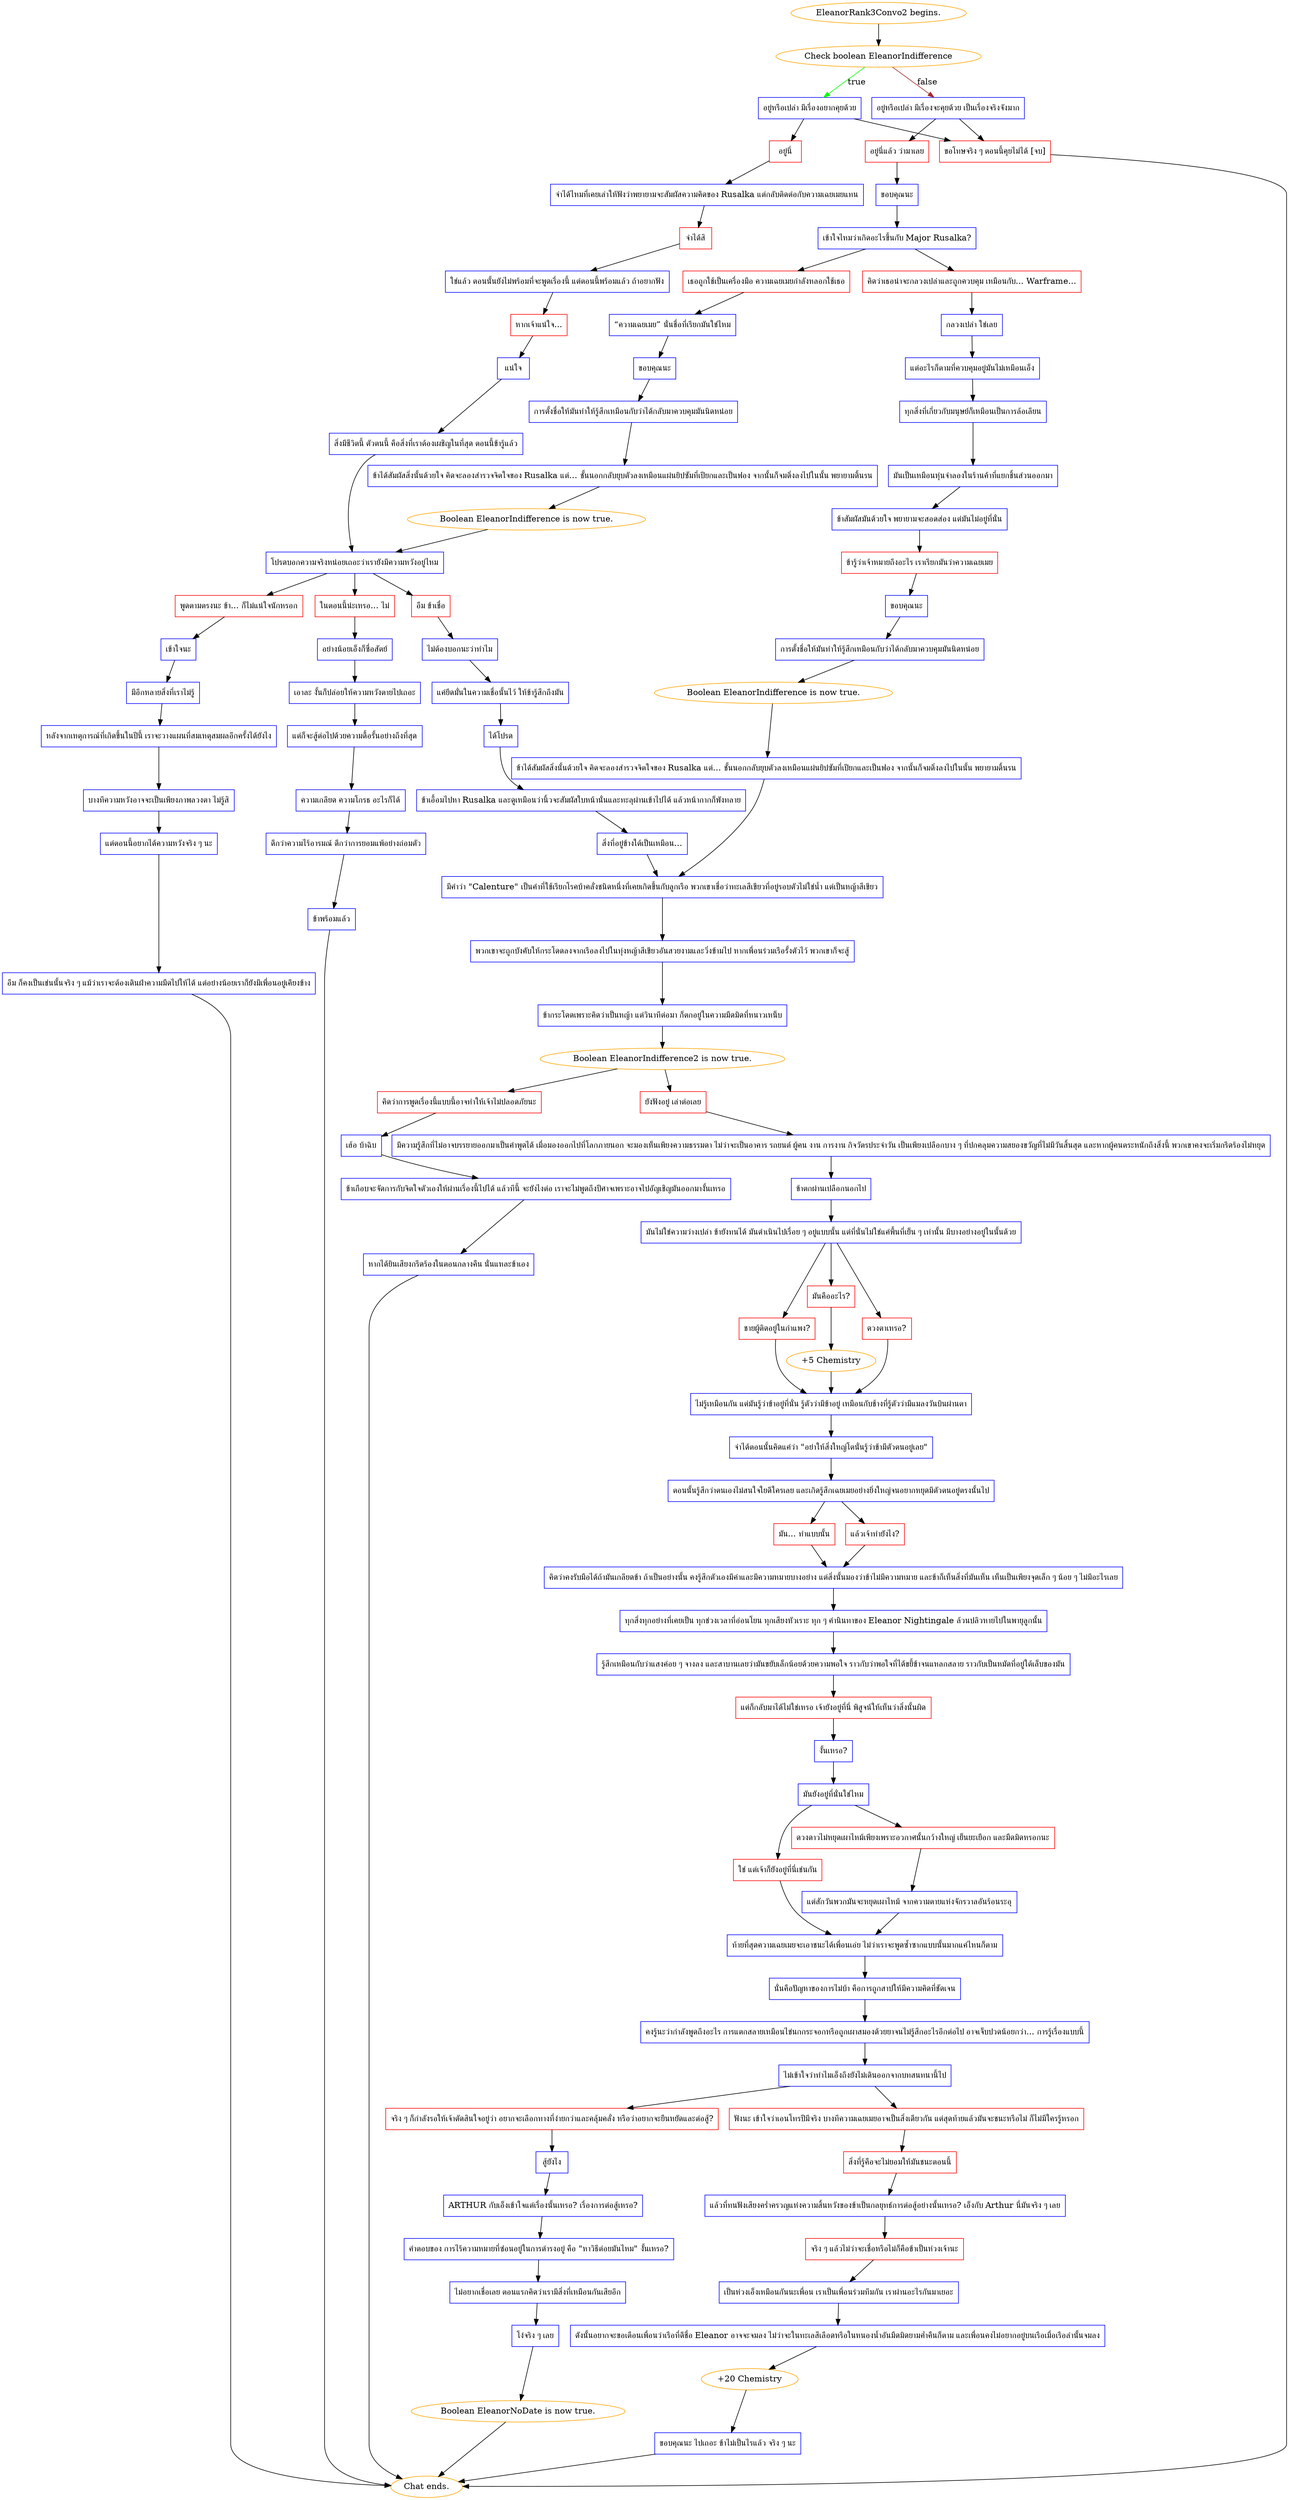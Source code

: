 digraph {
	"EleanorRank3Convo2 begins." [color=orange];
		"EleanorRank3Convo2 begins." -> j3516909029;
	j3516909029 [label="Check boolean EleanorIndifference",color=orange];
		j3516909029 -> j506497960 [label=true,color=green];
		j3516909029 -> j2927626728 [label=false,color=brown];
	j506497960 [label="อยู่หรือเปล่า มีเรื่องอยากคุยด้วย",shape=box,color=blue];
		j506497960 -> j3208244125;
		j506497960 -> j458062758;
	j2927626728 [label="อยู่หรือเปล่า มีเรื่องจะคุยด้วย เป็นเรื่องจริงจังมาก",shape=box,color=blue];
		j2927626728 -> j678325451;
		j2927626728 -> j458062758;
	j3208244125 [label="อยู่นี่",shape=box,color=red];
		j3208244125 -> j3989878370;
	j458062758 [label="ขอโทษจริง ๆ ตอนนี้คุยไม่ได้ [จบ]",shape=box,color=red];
		j458062758 -> "Chat ends.";
	j678325451 [label="อยู่นี่แล้ว ว่ามาเลย",shape=box,color=red];
		j678325451 -> j1654926733;
	j3989878370 [label="จำได้ไหมที่เคยเล่าให้ฟังว่าพยายามจะสัมผัสความคิดของ Rusalka แต่กลับติดต่อกับความเฉยเมยแทน",shape=box,color=blue];
		j3989878370 -> j2171508438;
	"Chat ends." [color=orange];
	j1654926733 [label="ขอบคุณนะ",shape=box,color=blue];
		j1654926733 -> j1838002085;
	j2171508438 [label="จำได้สิ",shape=box,color=red];
		j2171508438 -> j2070943135;
	j1838002085 [label="เข้าใจไหมว่าเกิดอะไรขึ้นกับ Major Rusalka?",shape=box,color=blue];
		j1838002085 -> j2149222404;
		j1838002085 -> j3276797108;
	j2070943135 [label="ใช่แล้ว ตอนนั้นยังไม่พร้อมที่จะพูดเรื่องนี้ แต่ตอนนี้พร้อมแล้ว ถ้าอยากฟัง",shape=box,color=blue];
		j2070943135 -> j662233671;
	j2149222404 [label="เธอถูกใช้เป็นเครื่องมือ ความเฉยเมยกำลังหลอกใช้เธอ",shape=box,color=red];
		j2149222404 -> j1132873956;
	j3276797108 [label="คิดว่าเธอน่าจะกลวงเปล่าและถูกควบคุม เหมือนกับ... Warframe...",shape=box,color=red];
		j3276797108 -> j966226251;
	j662233671 [label="หากเจ้าแน่ใจ...",shape=box,color=red];
		j662233671 -> j2672786826;
	j1132873956 [label="“ความเฉยเมย” นั่นชื่อที่เรียกมันใช่ไหม",shape=box,color=blue];
		j1132873956 -> j935118603;
	j966226251 [label="กลวงเปล่า ใช่เลย",shape=box,color=blue];
		j966226251 -> j695806460;
	j2672786826 [label="แน่ใจ",shape=box,color=blue];
		j2672786826 -> j2623057908;
	j935118603 [label="ขอบคุณนะ",shape=box,color=blue];
		j935118603 -> j2277331560;
	j695806460 [label="แต่อะไรก็ตามที่ควบคุมอยู่มันไม่เหมือนเอ็ง",shape=box,color=blue];
		j695806460 -> j4155730589;
	j2623057908 [label="สิ่งมีชีวิตนี้ ตัวตนนี้ คือสิ่งที่เราต้องเผชิญในที่สุด ตอนนี้ข้ารู้แล้ว",shape=box,color=blue];
		j2623057908 -> j189598925;
	j2277331560 [label="การตั้งชื่อให้มันทำให้รู้สึกเหมือนกับว่าได้กลับมาควบคุมมันนิดหน่อย",shape=box,color=blue];
		j2277331560 -> j308987727;
	j4155730589 [label="ทุกสิ่งที่เกี่ยวกับมนุษย์ก็เหมือนเป็นการล้อเลียน",shape=box,color=blue];
		j4155730589 -> j732026748;
	j189598925 [label="โปรดบอกความจริงหน่อยเถอะว่าเรายังมีความหวังอยู่ไหม",shape=box,color=blue];
		j189598925 -> j2419165891;
		j189598925 -> j1401093979;
		j189598925 -> j882645300;
	j308987727 [label="ข้าได้สัมผัสสิ่งนั้นด้วยใจ คิดจะลองสำรวจจิตใจของ Rusalka แต่… ชั้นนอกกลับยุบตัวลงเหมือนแผ่นยิปซัมที่เปียกและเป็นฟอง จากนั้นก็จมดิ่งลงไปในนั้น พยายามดิ้นรน",shape=box,color=blue];
		j308987727 -> j2016907485;
	j732026748 [label="มันเป็นเหมือนหุ่นจำลองในร้านค้าที่แยกชิ้นส่วนออกมา",shape=box,color=blue];
		j732026748 -> j700484055;
	j2419165891 [label="ในตอนนี้น่ะเหรอ... ไม่",shape=box,color=red];
		j2419165891 -> j2238094879;
	j1401093979 [label="พูดตามตรงนะ ข้า... ก็ไม่แน่ใจนักหรอก",shape=box,color=red];
		j1401093979 -> j2286654550;
	j882645300 [label="อืม ข้าเชื่อ",shape=box,color=red];
		j882645300 -> j4024329865;
	j2016907485 [label="Boolean EleanorIndifference is now true.",color=orange];
		j2016907485 -> j189598925;
	j700484055 [label="ข้าสัมผัสมันด้วยใจ พยายามจะสอดส่อง แต่มันไม่อยู่ที่นั่น",shape=box,color=blue];
		j700484055 -> j2202114756;
	j2238094879 [label="อย่างน้อยเอ็งก็ซื่อสัตย์",shape=box,color=blue];
		j2238094879 -> j2571024060;
	j2286654550 [label="เข้าใจนะ",shape=box,color=blue];
		j2286654550 -> j264733389;
	j4024329865 [label="ไม่ต้องบอกนะว่าทำไม",shape=box,color=blue];
		j4024329865 -> j1769559226;
	j2202114756 [label="ข้ารู้ว่าเจ้าหมายถึงอะไร เราเรียกมันว่าความเฉยเมย",shape=box,color=red];
		j2202114756 -> j1727056621;
	j2571024060 [label="เอาละ งั้นก็ปล่อยให้ความหวังตายไปเถอะ",shape=box,color=blue];
		j2571024060 -> j1423125499;
	j264733389 [label="มีอีกหลายสิ่งที่เราไม่รู้",shape=box,color=blue];
		j264733389 -> j372329913;
	j1769559226 [label="แค่ยึดมั่นในความเชื่อนั้นไว้ ให้ข้ารู้สึกถึงมัน",shape=box,color=blue];
		j1769559226 -> j3291428945;
	j1727056621 [label="ขอบคุณนะ",shape=box,color=blue];
		j1727056621 -> j187708431;
	j1423125499 [label="แต่ก็จะสู้ต่อไปด้วยความดื้อรั้นอย่างถึงที่สุด",shape=box,color=blue];
		j1423125499 -> j1753832901;
	j372329913 [label="หลังจากเหตุการณ์ที่เกิดขึ้นในปีนี้ เราจะวางแผนที่สมเหตุสมผลอีกครั้งได้ยังไง",shape=box,color=blue];
		j372329913 -> j2739765079;
	j3291428945 [label="ได้โปรด",shape=box,color=blue];
		j3291428945 -> j3036713796;
	j187708431 [label="การตั้งชื่อให้มันทำให้รู้สึกเหมือนกับว่าได้กลับมาควบคุมมันนิดหน่อย",shape=box,color=blue];
		j187708431 -> j2125627772;
	j1753832901 [label="ความเกลียด ความโกรธ อะไรก็ได้",shape=box,color=blue];
		j1753832901 -> j2862706053;
	j2739765079 [label="บางทีความหวังอาจจะเป็นเพียงภาพลวงตา ไม่รู้สิ",shape=box,color=blue];
		j2739765079 -> j2439194614;
	j3036713796 [label="ข้าเอื้อมไปหา Rusalka และดูเหมือนว่านิ้วจะสัมผัสใบหน้านั่นและทะลุผ่านเข้าไปได้ แล้วหน้ากากก็พังทลาย",shape=box,color=blue];
		j3036713796 -> j1766759444;
	j2125627772 [label="Boolean EleanorIndifference is now true.",color=orange];
		j2125627772 -> j1815537604;
	j2862706053 [label="ดีกว่าความไร้อารมณ์ ดีกว่าการยอมแพ้อย่างถ่อมตัว",shape=box,color=blue];
		j2862706053 -> j2246527752;
	j2439194614 [label="แต่ตอนนี้อยากได้ความหวังจริง ๆ นะ",shape=box,color=blue];
		j2439194614 -> j2348339628;
	j1766759444 [label="สิ่งที่อยู่ข้างใต้เป็นเหมือน…",shape=box,color=blue];
		j1766759444 -> j1051059513;
	j1815537604 [label="ข้าได้สัมผัสสิ่งนั้นด้วยใจ คิดจะลองสำรวจจิตใจของ Rusalka แต่… ชั้นนอกกลับยุบตัวลงเหมือนแผ่นยิปซัมที่เปียกและเป็นฟอง จากนั้นก็จมดิ่งลงไปในนั้น พยายามดิ้นรน",shape=box,color=blue];
		j1815537604 -> j1051059513;
	j2246527752 [label="ข้าพร้อมแล้ว",shape=box,color=blue];
		j2246527752 -> "Chat ends.";
	j2348339628 [label="อืม ก็คงเป็นเช่นนั้นจริง ๆ แม้ว่าเราจะต้องเดินฝ่าความมืดไปให้ได้ แต่อย่างน้อยเราก็ยังมีเพื่อนอยู่เคียงข้าง",shape=box,color=blue];
		j2348339628 -> "Chat ends.";
	j1051059513 [label="มีคำว่า \"Calenture\" เป็นคำที่ใช้เรียกโรคบ้าคลั่งชนิดหนึ่งที่เคยเกิดขึ้นกับลูกเรือ พวกเขาเชื่อว่าทะเลสีเขียวที่อยู่รอบตัวไม่ใช่น้ำ แต่เป็นหญ้าสีเขียว",shape=box,color=blue];
		j1051059513 -> j1396317298;
	j1396317298 [label="พวกเขาจะถูกบังคับให้กระโดดลงจากเรือลงไปในทุ่งหญ้าสีเขียวอันสวยงามและวิ่งข้ามไป หากเพื่อนร่วมเรือรั้งตัวไว้ พวกเขาก็จะสู้",shape=box,color=blue];
		j1396317298 -> j3328677837;
	j3328677837 [label="ข้ากระโดดเพราะคิดว่าเป็นหญ้า แต่วินาทีต่อมา ก็ตกอยู่ในความมืดมิดที่หนาวเหน็บ",shape=box,color=blue];
		j3328677837 -> j1431067385;
	j1431067385 [label="Boolean EleanorIndifference2 is now true.",color=orange];
		j1431067385 -> j1445705204;
		j1431067385 -> j3425205869;
	j1445705204 [label="คิดว่าการพูดเรื่องนี้แบบนี้อาจทำให้เจ้าไม่ปลอดภัยนะ",shape=box,color=red];
		j1445705204 -> j2462542592;
	j3425205869 [label="ยังฟังอยู่ เล่าต่อเลย",shape=box,color=red];
		j3425205869 -> j3079971046;
	j2462542592 [label="เฮ้อ บ้าฉิบ",shape=box,color=blue];
		j2462542592 -> j363654870;
	j3079971046 [label="มีความรู้สึกที่ไม่อาจบรรยายออกมาเป็นคำพูดได้ เมื่อมองออกไปที่โลกภายนอก จะมองเห็นเพียงความธรรมดา ไม่ว่าจะเป็นอาคาร รถยนต์ ผู้คน งาน การงาน กิจวัตรประจำวัน เป็นเพียงเปลือกบาง ๆ ที่ปกคลุมความสยองขวัญที่ไม่มีวันสิ้นสุด และหากผู้คนตระหนักถึงสิ่งนี้ พวกเขาคงจะเริ่มกรีดร้องไม่หยุด",shape=box,color=blue];
		j3079971046 -> j3454694115;
	j363654870 [label="ข้าเกือบจะจัดการกับจิตใจตัวเองให้ผ่านเรื่องนี้ไปได้ แล้วทีนี้ จะยังไงต่อ เราจะไม่พูดถึงปีศาจเพราะอาจไปอัญเชิญมันออกมางั้นเหรอ",shape=box,color=blue];
		j363654870 -> j4131792131;
	j3454694115 [label="ข้าตกผ่านเปลือกนอกไป",shape=box,color=blue];
		j3454694115 -> j1504686972;
	j4131792131 [label="หากได้ยินเสียงกรีดร้องในตอนกลางคืน นั่นแหละข้าเอง",shape=box,color=blue];
		j4131792131 -> "Chat ends.";
	j1504686972 [label="มันไม่ใช่ความว่างเปล่า ข้ายังทนได้ มันดำเนินไปเรื่อย ๆ อยู่แบบนั้น แต่ที่นั่นไม่ใช่แค่พื้นที่เย็น ๆ เท่านั้น มีบางอย่างอยู่ในนั้นด้วย",shape=box,color=blue];
		j1504686972 -> j2880461173;
		j1504686972 -> j120710641;
		j1504686972 -> j924853897;
	j2880461173 [label="ดวงตาเหรอ?",shape=box,color=red];
		j2880461173 -> j1518421239;
	j120710641 [label="ชายผู้ติดอยู่ในกำแพง?",shape=box,color=red];
		j120710641 -> j1518421239;
	j924853897 [label="มันคืออะไร?",shape=box,color=red];
		j924853897 -> j227762339;
	j1518421239 [label="ไม่รู้เหมือนกัน แต่มันรู้ว่าข้าอยู่ที่นั่น รู้ตัวว่ามีข้าอยู่ เหมือนกับช้างที่รู้ตัวว่ามีแมลงวันบินผ่านตา",shape=box,color=blue];
		j1518421239 -> j2280691561;
	j227762339 [label="+5 Chemistry",color=orange];
		j227762339 -> j1518421239;
	j2280691561 [label="จำได้ตอนนั้นคิดแค่ว่า \"อย่าให้สิ่งใหญ่โตนั่นรู้ว่าข้ามีตัวตนอยู่เลย\"",shape=box,color=blue];
		j2280691561 -> j16289811;
	j16289811 [label="ตอนนั้นรู้สึกว่าตนเองไม่สนใจใยดีใครเลย และเกิดรู้สึกเฉยเมยอย่างยิ่งใหญ่จนอยากหยุดมีตัวตนอยู่ตรงนั้นไป",shape=box,color=blue];
		j16289811 -> j2007363820;
		j16289811 -> j1591010575;
	j2007363820 [label="มัน... ทำแบบนั้น",shape=box,color=red];
		j2007363820 -> j2193060416;
	j1591010575 [label="แล้วเจ้าทำยังไง?",shape=box,color=red];
		j1591010575 -> j2193060416;
	j2193060416 [label="คิดว่าคงรับมือได้ถ้ามันเกลียดข้า ถ้าเป็นอย่างนั้น คงรู้สึกตัวเองมีค่าและมีความหมายบางอย่าง แต่สิ่งนั้นมองว่าข้าไม่มีความหมาย และข้าก็เห็นสิ่งที่มันเห็น เห็นเป็นเพียงจุดเล็ก ๆ น้อย ๆ ไม่มีอะไรเลย",shape=box,color=blue];
		j2193060416 -> j3382313639;
	j3382313639 [label="ทุกสิ่งทุกอย่างที่เคยเป็น ทุกช่วงเวลาที่อ่อนโยน ทุกเสียงหัวเราะ ทุก ๆ คำนินทาของ Eleanor Nightingale ล้วนปลิวหายไปในพายุลูกนั้น",shape=box,color=blue];
		j3382313639 -> j2285620879;
	j2285620879 [label="รู้สึกเหมือนกับว่าแสงค่อย ๆ จางลง และสาบานเลยว่ามันขยับเล็กน้อยด้วยความพอใจ ราวกับว่าพอใจที่ได้ขยี้ข้าจนแหลกสลาย ราวกับเป็นหมัดที่อยู่ใต้เล็บของมัน",shape=box,color=blue];
		j2285620879 -> j1432461334;
	j1432461334 [label="แต่ก็กลับมาได้ไม่ใช่เหรอ เจ้ายังอยู่ที่นี่ พิสูจน์ให้เห็นว่าสิ่งนั้นผิด",shape=box,color=red];
		j1432461334 -> j427308076;
	j427308076 [label="งั้นเหรอ?",shape=box,color=blue];
		j427308076 -> j1020154125;
	j1020154125 [label="มันยังอยู่ที่นั่นใช่ไหม",shape=box,color=blue];
		j1020154125 -> j2595350201;
		j1020154125 -> j3841166781;
	j2595350201 [label="ใช่ แต่เจ้าก็ยังอยู่ที่นี่เช่นกัน",shape=box,color=red];
		j2595350201 -> j4063268986;
	j3841166781 [label="ดวงดาวไม่หยุดเผาไหม้เพียงเพราะอวกาศนั้นกว้างใหญ่ เย็นยะเยือก และมืดมิดหรอกนะ",shape=box,color=red];
		j3841166781 -> j3969751708;
	j4063268986 [label="ท้ายที่สุดความเฉยเมยจะเอาชนะได้เพื่อนเอ๋ย ไม่ว่าเราจะพูดซ้ำซากแบบนั้นมากแค่ไหนก็ตาม",shape=box,color=blue];
		j4063268986 -> j1217698703;
	j3969751708 [label="แต่สักวันพวกมันจะหยุดเผาไหม้ จากความตายแห่งจักรวาลอันร้อนระอุ",shape=box,color=blue];
		j3969751708 -> j4063268986;
	j1217698703 [label="นั่นคือปัญหาของการไม่บ้า คือการถูกสาปให้มีความคิดที่ชัดเจน",shape=box,color=blue];
		j1217698703 -> j1825482771;
	j1825482771 [label="คงรู้นะว่ากำลังพูดถึงอะไร การแตกสลายเหมือนไข่นกกระจอกหรือถูกเผาสมองด้วยยาจนไม่รู้สึกอะไรอีกต่อไป อาจเจ็บปวดน้อยกว่า... การรู้เรื่องแบบนี้",shape=box,color=blue];
		j1825482771 -> j2143125615;
	j2143125615 [label="ไม่เข้าใจว่าทำไมเอ็งถึงยังไม่เดินออกจากบทสนทนานี้ไป",shape=box,color=blue];
		j2143125615 -> j776195546;
		j2143125615 -> j1230804130;
	j776195546 [label="ฟังนะ เข้าใจว่าเอนโทรปีมีจริง บางทีความเฉยเมยอาจเป็นสิ่งเดียวกัน แต่สุดท้ายแล้วมันจะชนะหรือไม่ ก็ไม่มีใครรู้หรอก",shape=box,color=red];
		j776195546 -> j2223330694;
	j1230804130 [label="จริง ๆ ก็กำลังรอให้เจ้าตัดสินใจอยู่ว่า อยากจะเลือกทางที่ง่ายกว่าและคลุ้มคลั่ง หรือว่าอยากจะยืนหยัดและต่อสู้?",shape=box,color=red];
		j1230804130 -> j1010621817;
	j2223330694 [label="สิ่งที่รู้คือจะไม่ยอมให้มันชนะตอนนี้",shape=box,color=red];
		j2223330694 -> j177817706;
	j1010621817 [label="สู้ยังไง",shape=box,color=blue];
		j1010621817 -> j1610998674;
	j177817706 [label="แล้วที่ทนฟังเสียงคร่ำครวญแห่งความสิ้นหวังของข้าเป็นกลยุทธ์การต่อสู้อย่างนั้นเหรอ? เอ็งกับ Arthur นี่มันจริง ๆ เลย",shape=box,color=blue];
		j177817706 -> j1508094218;
	j1610998674 [label="ARTHUR กับเอ็งเข้าใจแต่เรื่องนั้นเหรอ? เรื่องการต่อสู้เหรอ?",shape=box,color=blue];
		j1610998674 -> j1696025756;
	j1508094218 [label="จริง ๆ แล้วไม่ว่าจะเชื่อหรือไม่ก็คือข้าเป็นห่วงเจ้านะ",shape=box,color=red];
		j1508094218 -> j2505275554;
	j1696025756 [label="คำตอบของ การไร้ความหมายที่ซ่อนอยู่ในการดำรงอยู่ คือ \"หาวิธีต่อยมันไหม\" งั้นเหรอ?",shape=box,color=blue];
		j1696025756 -> j890363880;
	j2505275554 [label="เป็นห่วงเอ็งเหมือนกันนะเพื่อน เราเป็นเพื่อนร่วมทีมกัน เราผ่านอะไรกันมาเยอะ",shape=box,color=blue];
		j2505275554 -> j818240381;
	j890363880 [label="ไม่อยากเชื่อเลย ตอนแรกคิดว่าเรามีสิ่งที่เหมือนกันเสียอีก",shape=box,color=blue];
		j890363880 -> j2617355095;
	j818240381 [label="ดังนั้นอยากจะขอเตือนเพื่อนว่าเรือที่ดีชื่อ Eleanor อาจจะจมลง ไม่ว่าจะในทะเลสีเลือดหรือในหนองน้ำอันมืดมิดยามค่ำคืนก็ตาม และเพื่อนคงไม่อยากอยู่บนเรือเมื่อเรือลำนั้นจมลง",shape=box,color=blue];
		j818240381 -> j2084499549;
	j2617355095 [label="โง่จริง ๆ เลย",shape=box,color=blue];
		j2617355095 -> j2728200779;
	j2084499549 [label="+20 Chemistry",color=orange];
		j2084499549 -> j1483570706;
	j2728200779 [label="Boolean EleanorNoDate is now true.",color=orange];
		j2728200779 -> "Chat ends.";
	j1483570706 [label="ขอบคุณนะ ไปเถอะ ข้าไม่เป็นไรแล้ว จริง ๆ นะ",shape=box,color=blue];
		j1483570706 -> "Chat ends.";
}